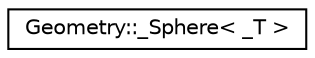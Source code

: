 digraph "Graphical Class Hierarchy"
{
  edge [fontname="Helvetica",fontsize="10",labelfontname="Helvetica",labelfontsize="10"];
  node [fontname="Helvetica",fontsize="10",shape=record];
  rankdir="LR";
  Node1 [label="Geometry::_Sphere\< _T \>",height=0.2,width=0.4,color="black", fillcolor="white", style="filled",URL="$classGeometry_1_1__Sphere.html"];
}
